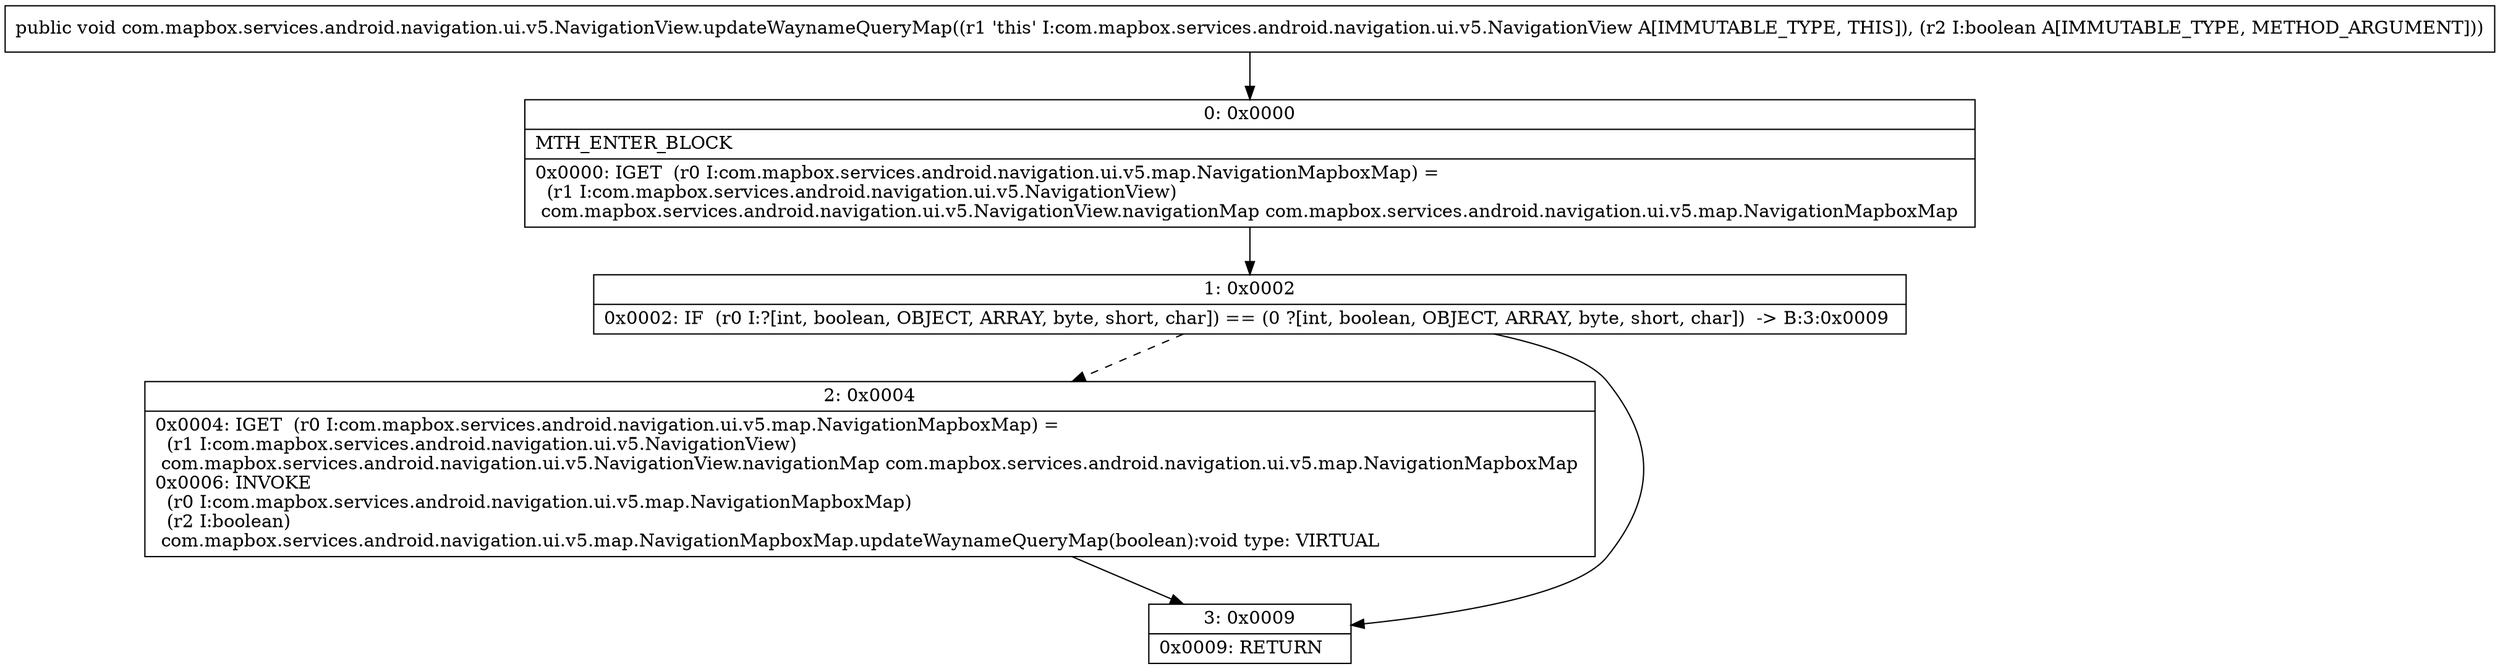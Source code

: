digraph "CFG forcom.mapbox.services.android.navigation.ui.v5.NavigationView.updateWaynameQueryMap(Z)V" {
Node_0 [shape=record,label="{0\:\ 0x0000|MTH_ENTER_BLOCK\l|0x0000: IGET  (r0 I:com.mapbox.services.android.navigation.ui.v5.map.NavigationMapboxMap) = \l  (r1 I:com.mapbox.services.android.navigation.ui.v5.NavigationView)\l com.mapbox.services.android.navigation.ui.v5.NavigationView.navigationMap com.mapbox.services.android.navigation.ui.v5.map.NavigationMapboxMap \l}"];
Node_1 [shape=record,label="{1\:\ 0x0002|0x0002: IF  (r0 I:?[int, boolean, OBJECT, ARRAY, byte, short, char]) == (0 ?[int, boolean, OBJECT, ARRAY, byte, short, char])  \-\> B:3:0x0009 \l}"];
Node_2 [shape=record,label="{2\:\ 0x0004|0x0004: IGET  (r0 I:com.mapbox.services.android.navigation.ui.v5.map.NavigationMapboxMap) = \l  (r1 I:com.mapbox.services.android.navigation.ui.v5.NavigationView)\l com.mapbox.services.android.navigation.ui.v5.NavigationView.navigationMap com.mapbox.services.android.navigation.ui.v5.map.NavigationMapboxMap \l0x0006: INVOKE  \l  (r0 I:com.mapbox.services.android.navigation.ui.v5.map.NavigationMapboxMap)\l  (r2 I:boolean)\l com.mapbox.services.android.navigation.ui.v5.map.NavigationMapboxMap.updateWaynameQueryMap(boolean):void type: VIRTUAL \l}"];
Node_3 [shape=record,label="{3\:\ 0x0009|0x0009: RETURN   \l}"];
MethodNode[shape=record,label="{public void com.mapbox.services.android.navigation.ui.v5.NavigationView.updateWaynameQueryMap((r1 'this' I:com.mapbox.services.android.navigation.ui.v5.NavigationView A[IMMUTABLE_TYPE, THIS]), (r2 I:boolean A[IMMUTABLE_TYPE, METHOD_ARGUMENT])) }"];
MethodNode -> Node_0;
Node_0 -> Node_1;
Node_1 -> Node_2[style=dashed];
Node_1 -> Node_3;
Node_2 -> Node_3;
}

